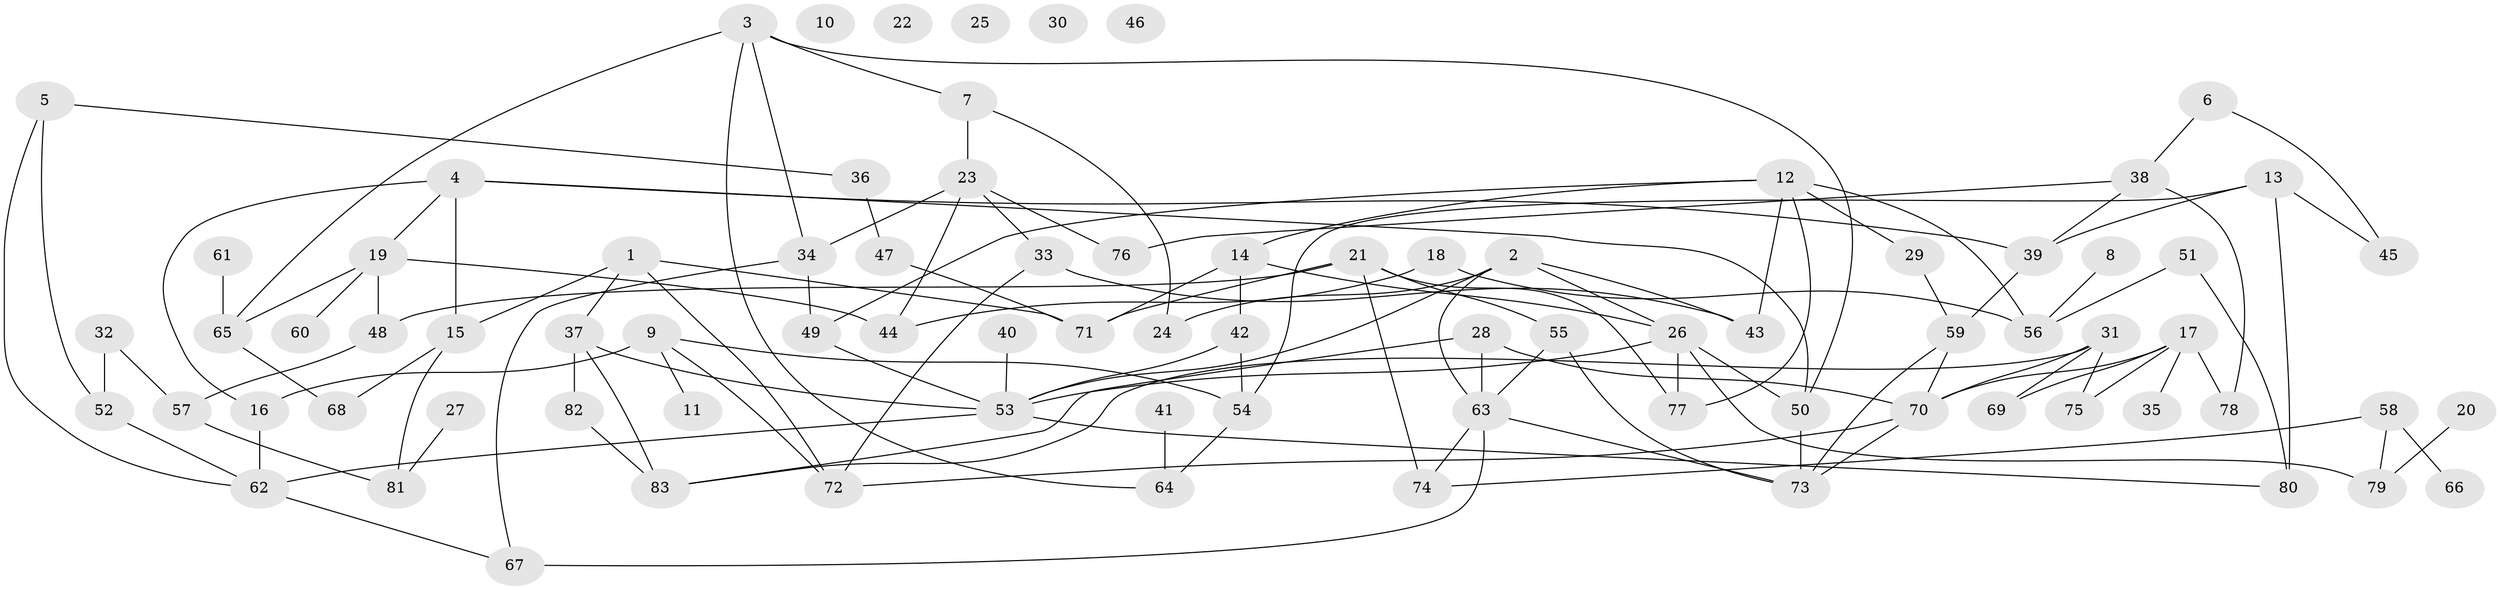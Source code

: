 // coarse degree distribution, {0: 0.20833333333333334, 2: 0.20833333333333334, 1: 0.16666666666666666, 6: 0.041666666666666664, 4: 0.08333333333333333, 5: 0.041666666666666664, 3: 0.125, 7: 0.08333333333333333, 10: 0.041666666666666664}
// Generated by graph-tools (version 1.1) at 2025/44/03/04/25 21:44:08]
// undirected, 83 vertices, 126 edges
graph export_dot {
graph [start="1"]
  node [color=gray90,style=filled];
  1;
  2;
  3;
  4;
  5;
  6;
  7;
  8;
  9;
  10;
  11;
  12;
  13;
  14;
  15;
  16;
  17;
  18;
  19;
  20;
  21;
  22;
  23;
  24;
  25;
  26;
  27;
  28;
  29;
  30;
  31;
  32;
  33;
  34;
  35;
  36;
  37;
  38;
  39;
  40;
  41;
  42;
  43;
  44;
  45;
  46;
  47;
  48;
  49;
  50;
  51;
  52;
  53;
  54;
  55;
  56;
  57;
  58;
  59;
  60;
  61;
  62;
  63;
  64;
  65;
  66;
  67;
  68;
  69;
  70;
  71;
  72;
  73;
  74;
  75;
  76;
  77;
  78;
  79;
  80;
  81;
  82;
  83;
  1 -- 15;
  1 -- 37;
  1 -- 71;
  1 -- 72;
  2 -- 24;
  2 -- 26;
  2 -- 43;
  2 -- 53;
  2 -- 63;
  3 -- 7;
  3 -- 34;
  3 -- 50;
  3 -- 64;
  3 -- 65;
  4 -- 15;
  4 -- 16;
  4 -- 19;
  4 -- 39;
  4 -- 50;
  5 -- 36;
  5 -- 52;
  5 -- 62;
  6 -- 38;
  6 -- 45;
  7 -- 23;
  7 -- 24;
  8 -- 56;
  9 -- 11;
  9 -- 16;
  9 -- 54;
  9 -- 72;
  12 -- 14;
  12 -- 29;
  12 -- 43;
  12 -- 49;
  12 -- 56;
  12 -- 77;
  13 -- 39;
  13 -- 45;
  13 -- 54;
  13 -- 80;
  14 -- 26;
  14 -- 42;
  14 -- 71;
  15 -- 68;
  15 -- 81;
  16 -- 62;
  17 -- 35;
  17 -- 69;
  17 -- 70;
  17 -- 75;
  17 -- 78;
  18 -- 44;
  18 -- 56;
  19 -- 44;
  19 -- 48;
  19 -- 60;
  19 -- 65;
  20 -- 79;
  21 -- 48;
  21 -- 55;
  21 -- 71;
  21 -- 74;
  21 -- 77;
  23 -- 33;
  23 -- 34;
  23 -- 44;
  23 -- 76;
  26 -- 50;
  26 -- 53;
  26 -- 77;
  26 -- 79;
  27 -- 81;
  28 -- 63;
  28 -- 70;
  28 -- 83;
  29 -- 59;
  31 -- 69;
  31 -- 70;
  31 -- 75;
  31 -- 83;
  32 -- 52;
  32 -- 57;
  33 -- 43;
  33 -- 72;
  34 -- 49;
  34 -- 67;
  36 -- 47;
  37 -- 53;
  37 -- 82;
  37 -- 83;
  38 -- 39;
  38 -- 76;
  38 -- 78;
  39 -- 59;
  40 -- 53;
  41 -- 64;
  42 -- 53;
  42 -- 54;
  47 -- 71;
  48 -- 57;
  49 -- 53;
  50 -- 73;
  51 -- 56;
  51 -- 80;
  52 -- 62;
  53 -- 62;
  53 -- 80;
  54 -- 64;
  55 -- 63;
  55 -- 73;
  57 -- 81;
  58 -- 66;
  58 -- 74;
  58 -- 79;
  59 -- 70;
  59 -- 73;
  61 -- 65;
  62 -- 67;
  63 -- 67;
  63 -- 73;
  63 -- 74;
  65 -- 68;
  70 -- 72;
  70 -- 73;
  82 -- 83;
}
